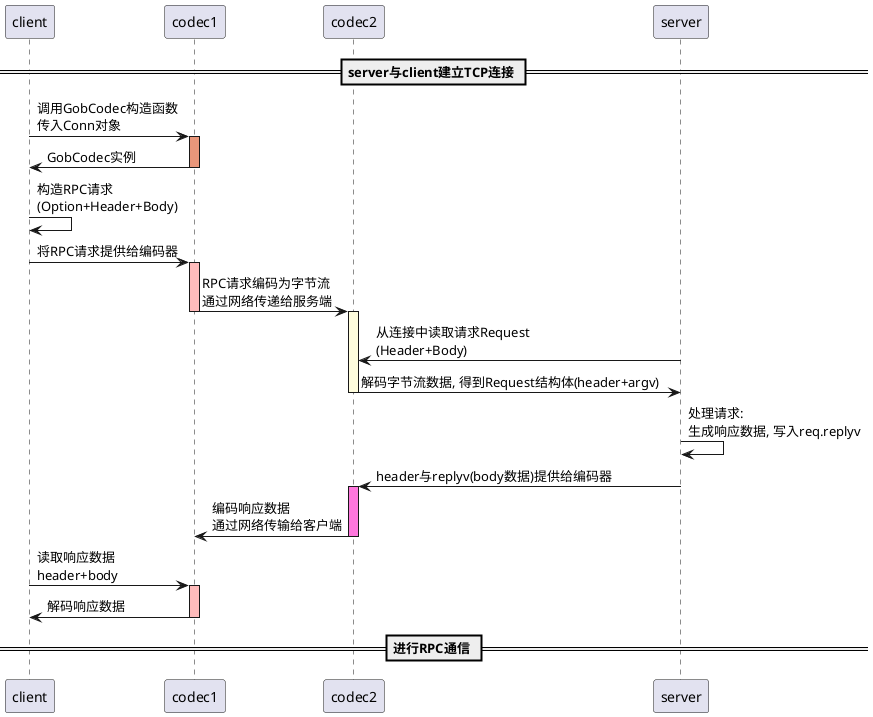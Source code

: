 
@startuml


== server与client建立TCP连接 ==


client -> codec1: 调用GobCodec构造函数\n传入Conn对象
activate codec1 #DarkSalmon
codec1 -> client: GobCodec实例
deactivate codec1

client -> client: 构造RPC请求\n(Option+Header+Body)
client -> codec1: 将RPC请求提供给编码器
activate codec1 #FFBBBB
codec1  -> codec2: RPC请求编码为字节流\n通过网络传递给服务端
deactivate codec1

activate codec2 #FFFDDD
server -> codec2: 从连接中读取请求Request\n(Header+Body)
codec2 -> server : 解码字节流数据, 得到Request结构体(header+argv)
deactivate codec2

server->server: 处理请求:\n生成响应数据, 写入req.replyv
server->codec2: header与replyv(body数据)提供给编码器
activate codec2 #FF77DD
codec2->codec1: 编码响应数据\n通过网络传输给客户端
deactivate codec2

client->codec1: 读取响应数据\nheader+body
activate codec1 #FFBBBB
codec1->client: 解码响应数据
deactivate codec1

== 进行RPC通信 ==
@enduml